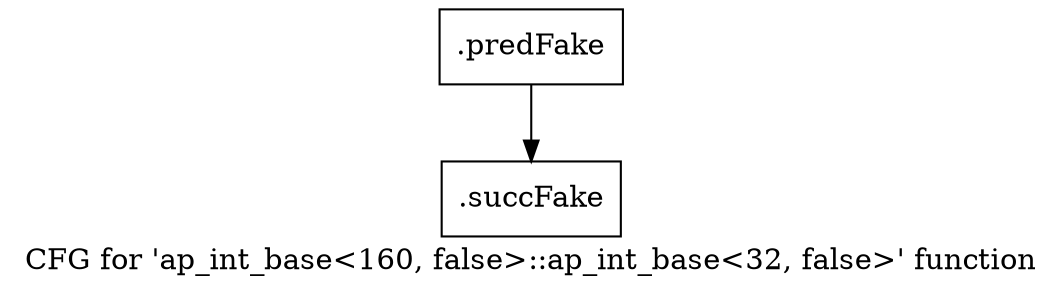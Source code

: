 digraph "CFG for 'ap_int_base\<160, false\>::ap_int_base\<32, false\>' function" {
	label="CFG for 'ap_int_base\<160, false\>::ap_int_base\<32, false\>' function";

	Node0x5d10ac0 [shape=record,filename="",linenumber="",label="{.predFake}"];
	Node0x5d10ac0 -> Node0x6165490[ callList="" memoryops="" filename="/mnt/xilinx/Vitis_HLS/2021.2/include/ap_int_base.h" execusionnum="5"];
	Node0x6165490 [shape=record,filename="/mnt/xilinx/Vitis_HLS/2021.2/include/ap_int_base.h",linenumber="233",label="{.succFake}"];
}
